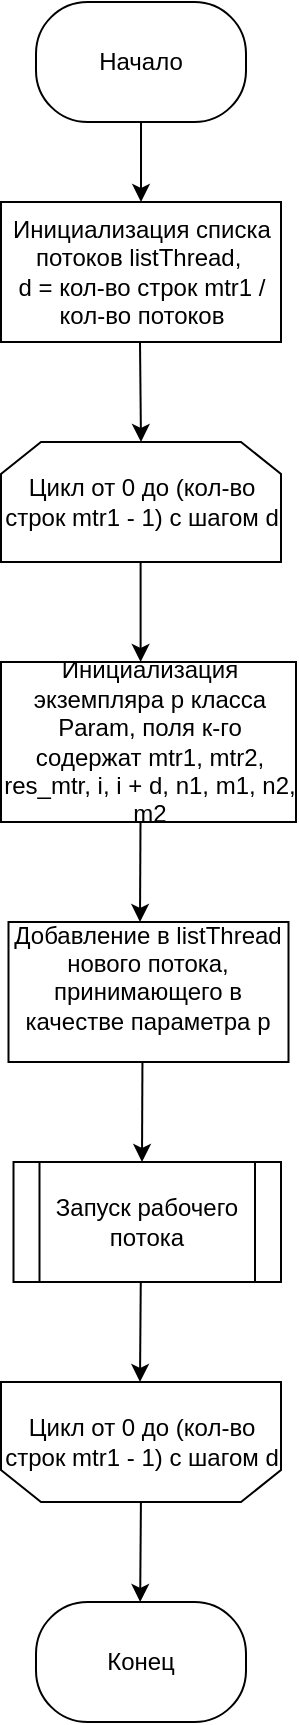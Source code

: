 <mxfile version="13.7.5" type="device"><diagram id="L7_NClhvEX-R860idN1Z" name="Page-1"><mxGraphModel dx="1113" dy="680" grid="1" gridSize="10" guides="1" tooltips="1" connect="1" arrows="1" fold="1" page="1" pageScale="1" pageWidth="827" pageHeight="1169" math="0" shadow="0"><root><mxCell id="0"/><mxCell id="1" parent="0"/><mxCell id="deDOgBuy5OJwUUOrLRZp-42" value="" style="endArrow=classic;html=1;entryX=0.5;entryY=0;entryDx=0;entryDy=0;" parent="1" target="deDOgBuy5OJwUUOrLRZp-45" edge="1" source="deDOgBuy5OJwUUOrLRZp-78"><mxGeometry width="50" height="50" relative="1" as="geometry"><mxPoint x="602" y="350" as="sourcePoint"/><mxPoint x="602" y="380" as="targetPoint"/></mxGeometry></mxCell><mxCell id="deDOgBuy5OJwUUOrLRZp-45" value="Инициализация списка потоков listThread,&amp;nbsp;&lt;br&gt;d = кол-во строк mtr1 / кол-во потоков" style="rounded=0;whiteSpace=wrap;html=1;" parent="1" vertex="1"><mxGeometry x="532.5" y="380" width="140" height="70" as="geometry"/></mxCell><mxCell id="deDOgBuy5OJwUUOrLRZp-46" value="" style="endArrow=classic;html=1;entryX=0.5;entryY=0;entryDx=0;entryDy=0;" parent="1" edge="1" target="deDOgBuy5OJwUUOrLRZp-71"><mxGeometry width="50" height="50" relative="1" as="geometry"><mxPoint x="602" y="450" as="sourcePoint"/><mxPoint x="602" y="500" as="targetPoint"/></mxGeometry></mxCell><mxCell id="deDOgBuy5OJwUUOrLRZp-48" value="" style="endArrow=classic;html=1;" parent="1" edge="1"><mxGeometry width="50" height="50" relative="1" as="geometry"><mxPoint x="602.3" y="560" as="sourcePoint"/><mxPoint x="602.3" y="610" as="targetPoint"/></mxGeometry></mxCell><mxCell id="deDOgBuy5OJwUUOrLRZp-71" value="&lt;span&gt;Цикл от 0 до (кол-во строк mtr1 - 1) с шагом d&lt;/span&gt;" style="shape=loopLimit;whiteSpace=wrap;html=1;" parent="1" vertex="1"><mxGeometry x="532.5" y="500" width="140" height="60" as="geometry"/></mxCell><mxCell id="deDOgBuy5OJwUUOrLRZp-76" value="Цикл от 0 до (кол-во строк mtr1 - 1) с шагом d" style="shape=loopLimit;whiteSpace=wrap;html=1;direction=west;" parent="1" vertex="1"><mxGeometry x="532.5" y="970" width="140" height="60" as="geometry"/></mxCell><mxCell id="deDOgBuy5OJwUUOrLRZp-78" value="Начало" style="rounded=1;whiteSpace=wrap;html=1;arcSize=43;" parent="1" vertex="1"><mxGeometry x="550" y="280" width="105" height="60" as="geometry"/></mxCell><mxCell id="deDOgBuy5OJwUUOrLRZp-79" value="Конец" style="rounded=1;whiteSpace=wrap;html=1;arcSize=43;" parent="1" vertex="1"><mxGeometry x="550" y="1080" width="105" height="60" as="geometry"/></mxCell><mxCell id="YeviYJmhZ5CM7dVEbgZT-1" value="" style="endArrow=classic;html=1;" edge="1" parent="1"><mxGeometry width="50" height="50" relative="1" as="geometry"><mxPoint x="602.3" y="680" as="sourcePoint"/><mxPoint x="602" y="740" as="targetPoint"/></mxGeometry></mxCell><mxCell id="YeviYJmhZ5CM7dVEbgZT-2" value="Запуск рабочего потока" style="shape=process;whiteSpace=wrap;html=1;backgroundOutline=1;" vertex="1" parent="1"><mxGeometry x="538.75" y="860" width="133.75" height="60" as="geometry"/></mxCell><mxCell id="YeviYJmhZ5CM7dVEbgZT-5" value="Инициализация экземпляра p класса Param, поля к-го содержат mtr1, mtr2, res_mtr,&amp;nbsp;i, i + d, n1, m1, n2, m2" style="rounded=0;whiteSpace=wrap;html=1;" vertex="1" parent="1"><mxGeometry x="532.5" y="610" width="147.5" height="80" as="geometry"/></mxCell><mxCell id="YeviYJmhZ5CM7dVEbgZT-6" value="Добавление в&amp;nbsp;listThread нового потока, принимающего в качестве параметра p&lt;br&gt;&amp;nbsp;" style="rounded=0;whiteSpace=wrap;html=1;" vertex="1" parent="1"><mxGeometry x="536.25" y="740" width="140" height="70" as="geometry"/></mxCell><mxCell id="YeviYJmhZ5CM7dVEbgZT-7" value="" style="endArrow=classic;html=1;" edge="1" parent="1"><mxGeometry width="50" height="50" relative="1" as="geometry"><mxPoint x="603.22" y="810" as="sourcePoint"/><mxPoint x="603" y="860" as="targetPoint"/></mxGeometry></mxCell><mxCell id="YeviYJmhZ5CM7dVEbgZT-9" value="" style="endArrow=classic;html=1;" edge="1" parent="1"><mxGeometry width="50" height="50" relative="1" as="geometry"><mxPoint x="602.38" y="920" as="sourcePoint"/><mxPoint x="602" y="970" as="targetPoint"/></mxGeometry></mxCell><mxCell id="YeviYJmhZ5CM7dVEbgZT-10" value="" style="endArrow=classic;html=1;" edge="1" parent="1"><mxGeometry width="50" height="50" relative="1" as="geometry"><mxPoint x="602.46" y="1030" as="sourcePoint"/><mxPoint x="602.08" y="1080" as="targetPoint"/></mxGeometry></mxCell></root></mxGraphModel></diagram></mxfile>
